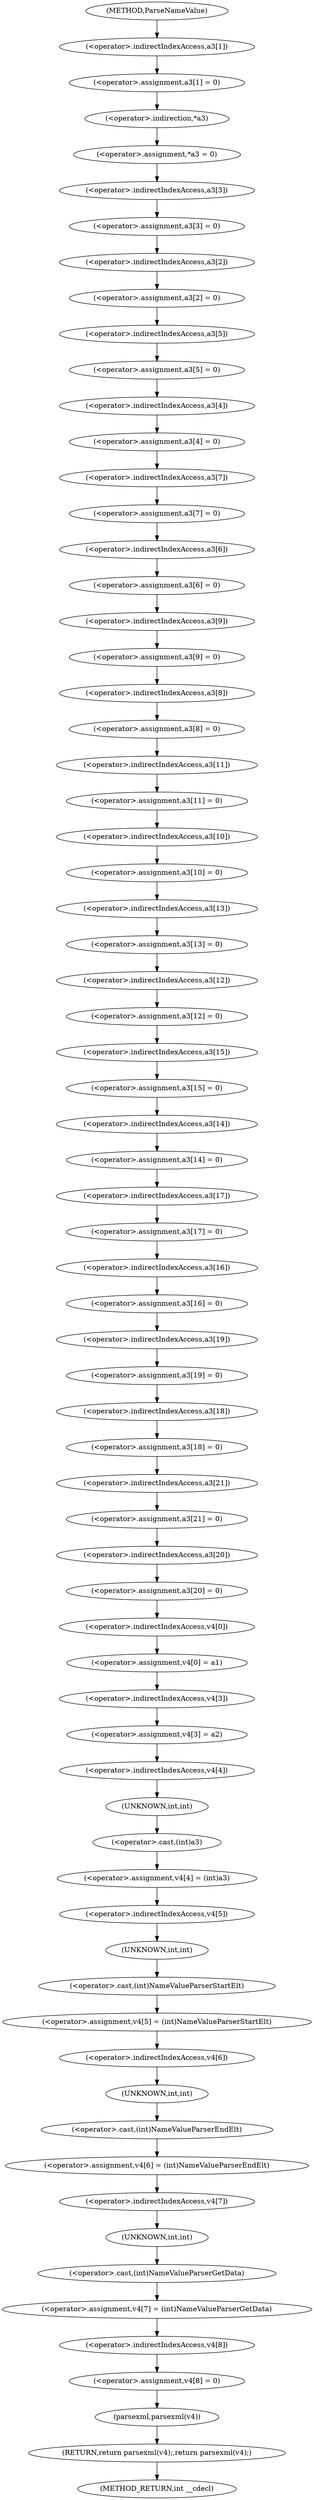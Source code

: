 digraph ParseNameValue {  
"1000108" [label = "(<operator>.assignment,a3[1] = 0)" ]
"1000109" [label = "(<operator>.indirectIndexAccess,a3[1])" ]
"1000113" [label = "(<operator>.assignment,*a3 = 0)" ]
"1000114" [label = "(<operator>.indirection,*a3)" ]
"1000117" [label = "(<operator>.assignment,a3[3] = 0)" ]
"1000118" [label = "(<operator>.indirectIndexAccess,a3[3])" ]
"1000122" [label = "(<operator>.assignment,a3[2] = 0)" ]
"1000123" [label = "(<operator>.indirectIndexAccess,a3[2])" ]
"1000127" [label = "(<operator>.assignment,a3[5] = 0)" ]
"1000128" [label = "(<operator>.indirectIndexAccess,a3[5])" ]
"1000132" [label = "(<operator>.assignment,a3[4] = 0)" ]
"1000133" [label = "(<operator>.indirectIndexAccess,a3[4])" ]
"1000137" [label = "(<operator>.assignment,a3[7] = 0)" ]
"1000138" [label = "(<operator>.indirectIndexAccess,a3[7])" ]
"1000142" [label = "(<operator>.assignment,a3[6] = 0)" ]
"1000143" [label = "(<operator>.indirectIndexAccess,a3[6])" ]
"1000147" [label = "(<operator>.assignment,a3[9] = 0)" ]
"1000148" [label = "(<operator>.indirectIndexAccess,a3[9])" ]
"1000152" [label = "(<operator>.assignment,a3[8] = 0)" ]
"1000153" [label = "(<operator>.indirectIndexAccess,a3[8])" ]
"1000157" [label = "(<operator>.assignment,a3[11] = 0)" ]
"1000158" [label = "(<operator>.indirectIndexAccess,a3[11])" ]
"1000162" [label = "(<operator>.assignment,a3[10] = 0)" ]
"1000163" [label = "(<operator>.indirectIndexAccess,a3[10])" ]
"1000167" [label = "(<operator>.assignment,a3[13] = 0)" ]
"1000168" [label = "(<operator>.indirectIndexAccess,a3[13])" ]
"1000172" [label = "(<operator>.assignment,a3[12] = 0)" ]
"1000173" [label = "(<operator>.indirectIndexAccess,a3[12])" ]
"1000177" [label = "(<operator>.assignment,a3[15] = 0)" ]
"1000178" [label = "(<operator>.indirectIndexAccess,a3[15])" ]
"1000182" [label = "(<operator>.assignment,a3[14] = 0)" ]
"1000183" [label = "(<operator>.indirectIndexAccess,a3[14])" ]
"1000187" [label = "(<operator>.assignment,a3[17] = 0)" ]
"1000188" [label = "(<operator>.indirectIndexAccess,a3[17])" ]
"1000192" [label = "(<operator>.assignment,a3[16] = 0)" ]
"1000193" [label = "(<operator>.indirectIndexAccess,a3[16])" ]
"1000197" [label = "(<operator>.assignment,a3[19] = 0)" ]
"1000198" [label = "(<operator>.indirectIndexAccess,a3[19])" ]
"1000202" [label = "(<operator>.assignment,a3[18] = 0)" ]
"1000203" [label = "(<operator>.indirectIndexAccess,a3[18])" ]
"1000207" [label = "(<operator>.assignment,a3[21] = 0)" ]
"1000208" [label = "(<operator>.indirectIndexAccess,a3[21])" ]
"1000212" [label = "(<operator>.assignment,a3[20] = 0)" ]
"1000213" [label = "(<operator>.indirectIndexAccess,a3[20])" ]
"1000217" [label = "(<operator>.assignment,v4[0] = a1)" ]
"1000218" [label = "(<operator>.indirectIndexAccess,v4[0])" ]
"1000222" [label = "(<operator>.assignment,v4[3] = a2)" ]
"1000223" [label = "(<operator>.indirectIndexAccess,v4[3])" ]
"1000227" [label = "(<operator>.assignment,v4[4] = (int)a3)" ]
"1000228" [label = "(<operator>.indirectIndexAccess,v4[4])" ]
"1000231" [label = "(<operator>.cast,(int)a3)" ]
"1000232" [label = "(UNKNOWN,int,int)" ]
"1000234" [label = "(<operator>.assignment,v4[5] = (int)NameValueParserStartElt)" ]
"1000235" [label = "(<operator>.indirectIndexAccess,v4[5])" ]
"1000238" [label = "(<operator>.cast,(int)NameValueParserStartElt)" ]
"1000239" [label = "(UNKNOWN,int,int)" ]
"1000241" [label = "(<operator>.assignment,v4[6] = (int)NameValueParserEndElt)" ]
"1000242" [label = "(<operator>.indirectIndexAccess,v4[6])" ]
"1000245" [label = "(<operator>.cast,(int)NameValueParserEndElt)" ]
"1000246" [label = "(UNKNOWN,int,int)" ]
"1000248" [label = "(<operator>.assignment,v4[7] = (int)NameValueParserGetData)" ]
"1000249" [label = "(<operator>.indirectIndexAccess,v4[7])" ]
"1000252" [label = "(<operator>.cast,(int)NameValueParserGetData)" ]
"1000253" [label = "(UNKNOWN,int,int)" ]
"1000255" [label = "(<operator>.assignment,v4[8] = 0)" ]
"1000256" [label = "(<operator>.indirectIndexAccess,v4[8])" ]
"1000260" [label = "(RETURN,return parsexml(v4);,return parsexml(v4);)" ]
"1000261" [label = "(parsexml,parsexml(v4))" ]
"1000102" [label = "(METHOD,ParseNameValue)" ]
"1000263" [label = "(METHOD_RETURN,int __cdecl)" ]
  "1000108" -> "1000114" 
  "1000109" -> "1000108" 
  "1000113" -> "1000118" 
  "1000114" -> "1000113" 
  "1000117" -> "1000123" 
  "1000118" -> "1000117" 
  "1000122" -> "1000128" 
  "1000123" -> "1000122" 
  "1000127" -> "1000133" 
  "1000128" -> "1000127" 
  "1000132" -> "1000138" 
  "1000133" -> "1000132" 
  "1000137" -> "1000143" 
  "1000138" -> "1000137" 
  "1000142" -> "1000148" 
  "1000143" -> "1000142" 
  "1000147" -> "1000153" 
  "1000148" -> "1000147" 
  "1000152" -> "1000158" 
  "1000153" -> "1000152" 
  "1000157" -> "1000163" 
  "1000158" -> "1000157" 
  "1000162" -> "1000168" 
  "1000163" -> "1000162" 
  "1000167" -> "1000173" 
  "1000168" -> "1000167" 
  "1000172" -> "1000178" 
  "1000173" -> "1000172" 
  "1000177" -> "1000183" 
  "1000178" -> "1000177" 
  "1000182" -> "1000188" 
  "1000183" -> "1000182" 
  "1000187" -> "1000193" 
  "1000188" -> "1000187" 
  "1000192" -> "1000198" 
  "1000193" -> "1000192" 
  "1000197" -> "1000203" 
  "1000198" -> "1000197" 
  "1000202" -> "1000208" 
  "1000203" -> "1000202" 
  "1000207" -> "1000213" 
  "1000208" -> "1000207" 
  "1000212" -> "1000218" 
  "1000213" -> "1000212" 
  "1000217" -> "1000223" 
  "1000218" -> "1000217" 
  "1000222" -> "1000228" 
  "1000223" -> "1000222" 
  "1000227" -> "1000235" 
  "1000228" -> "1000232" 
  "1000231" -> "1000227" 
  "1000232" -> "1000231" 
  "1000234" -> "1000242" 
  "1000235" -> "1000239" 
  "1000238" -> "1000234" 
  "1000239" -> "1000238" 
  "1000241" -> "1000249" 
  "1000242" -> "1000246" 
  "1000245" -> "1000241" 
  "1000246" -> "1000245" 
  "1000248" -> "1000256" 
  "1000249" -> "1000253" 
  "1000252" -> "1000248" 
  "1000253" -> "1000252" 
  "1000255" -> "1000261" 
  "1000256" -> "1000255" 
  "1000260" -> "1000263" 
  "1000261" -> "1000260" 
  "1000102" -> "1000109" 
}
